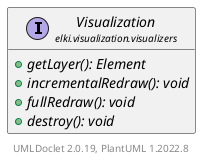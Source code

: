 @startuml
    remove .*\.(Instance|Par|Parameterizer|Factory)$
    set namespaceSeparator none
    hide empty fields
    hide empty methods

    interface "<size:14>Visualization\n<size:10>elki.visualization.visualizers" as elki.visualization.visualizers.Visualization [[Visualization.html]] {
        {abstract} +getLayer(): Element
        {abstract} +incrementalRedraw(): void
        {abstract} +fullRedraw(): void
        {abstract} +destroy(): void
    }

    center footer UMLDoclet 2.0.19, PlantUML 1.2022.8
@enduml
